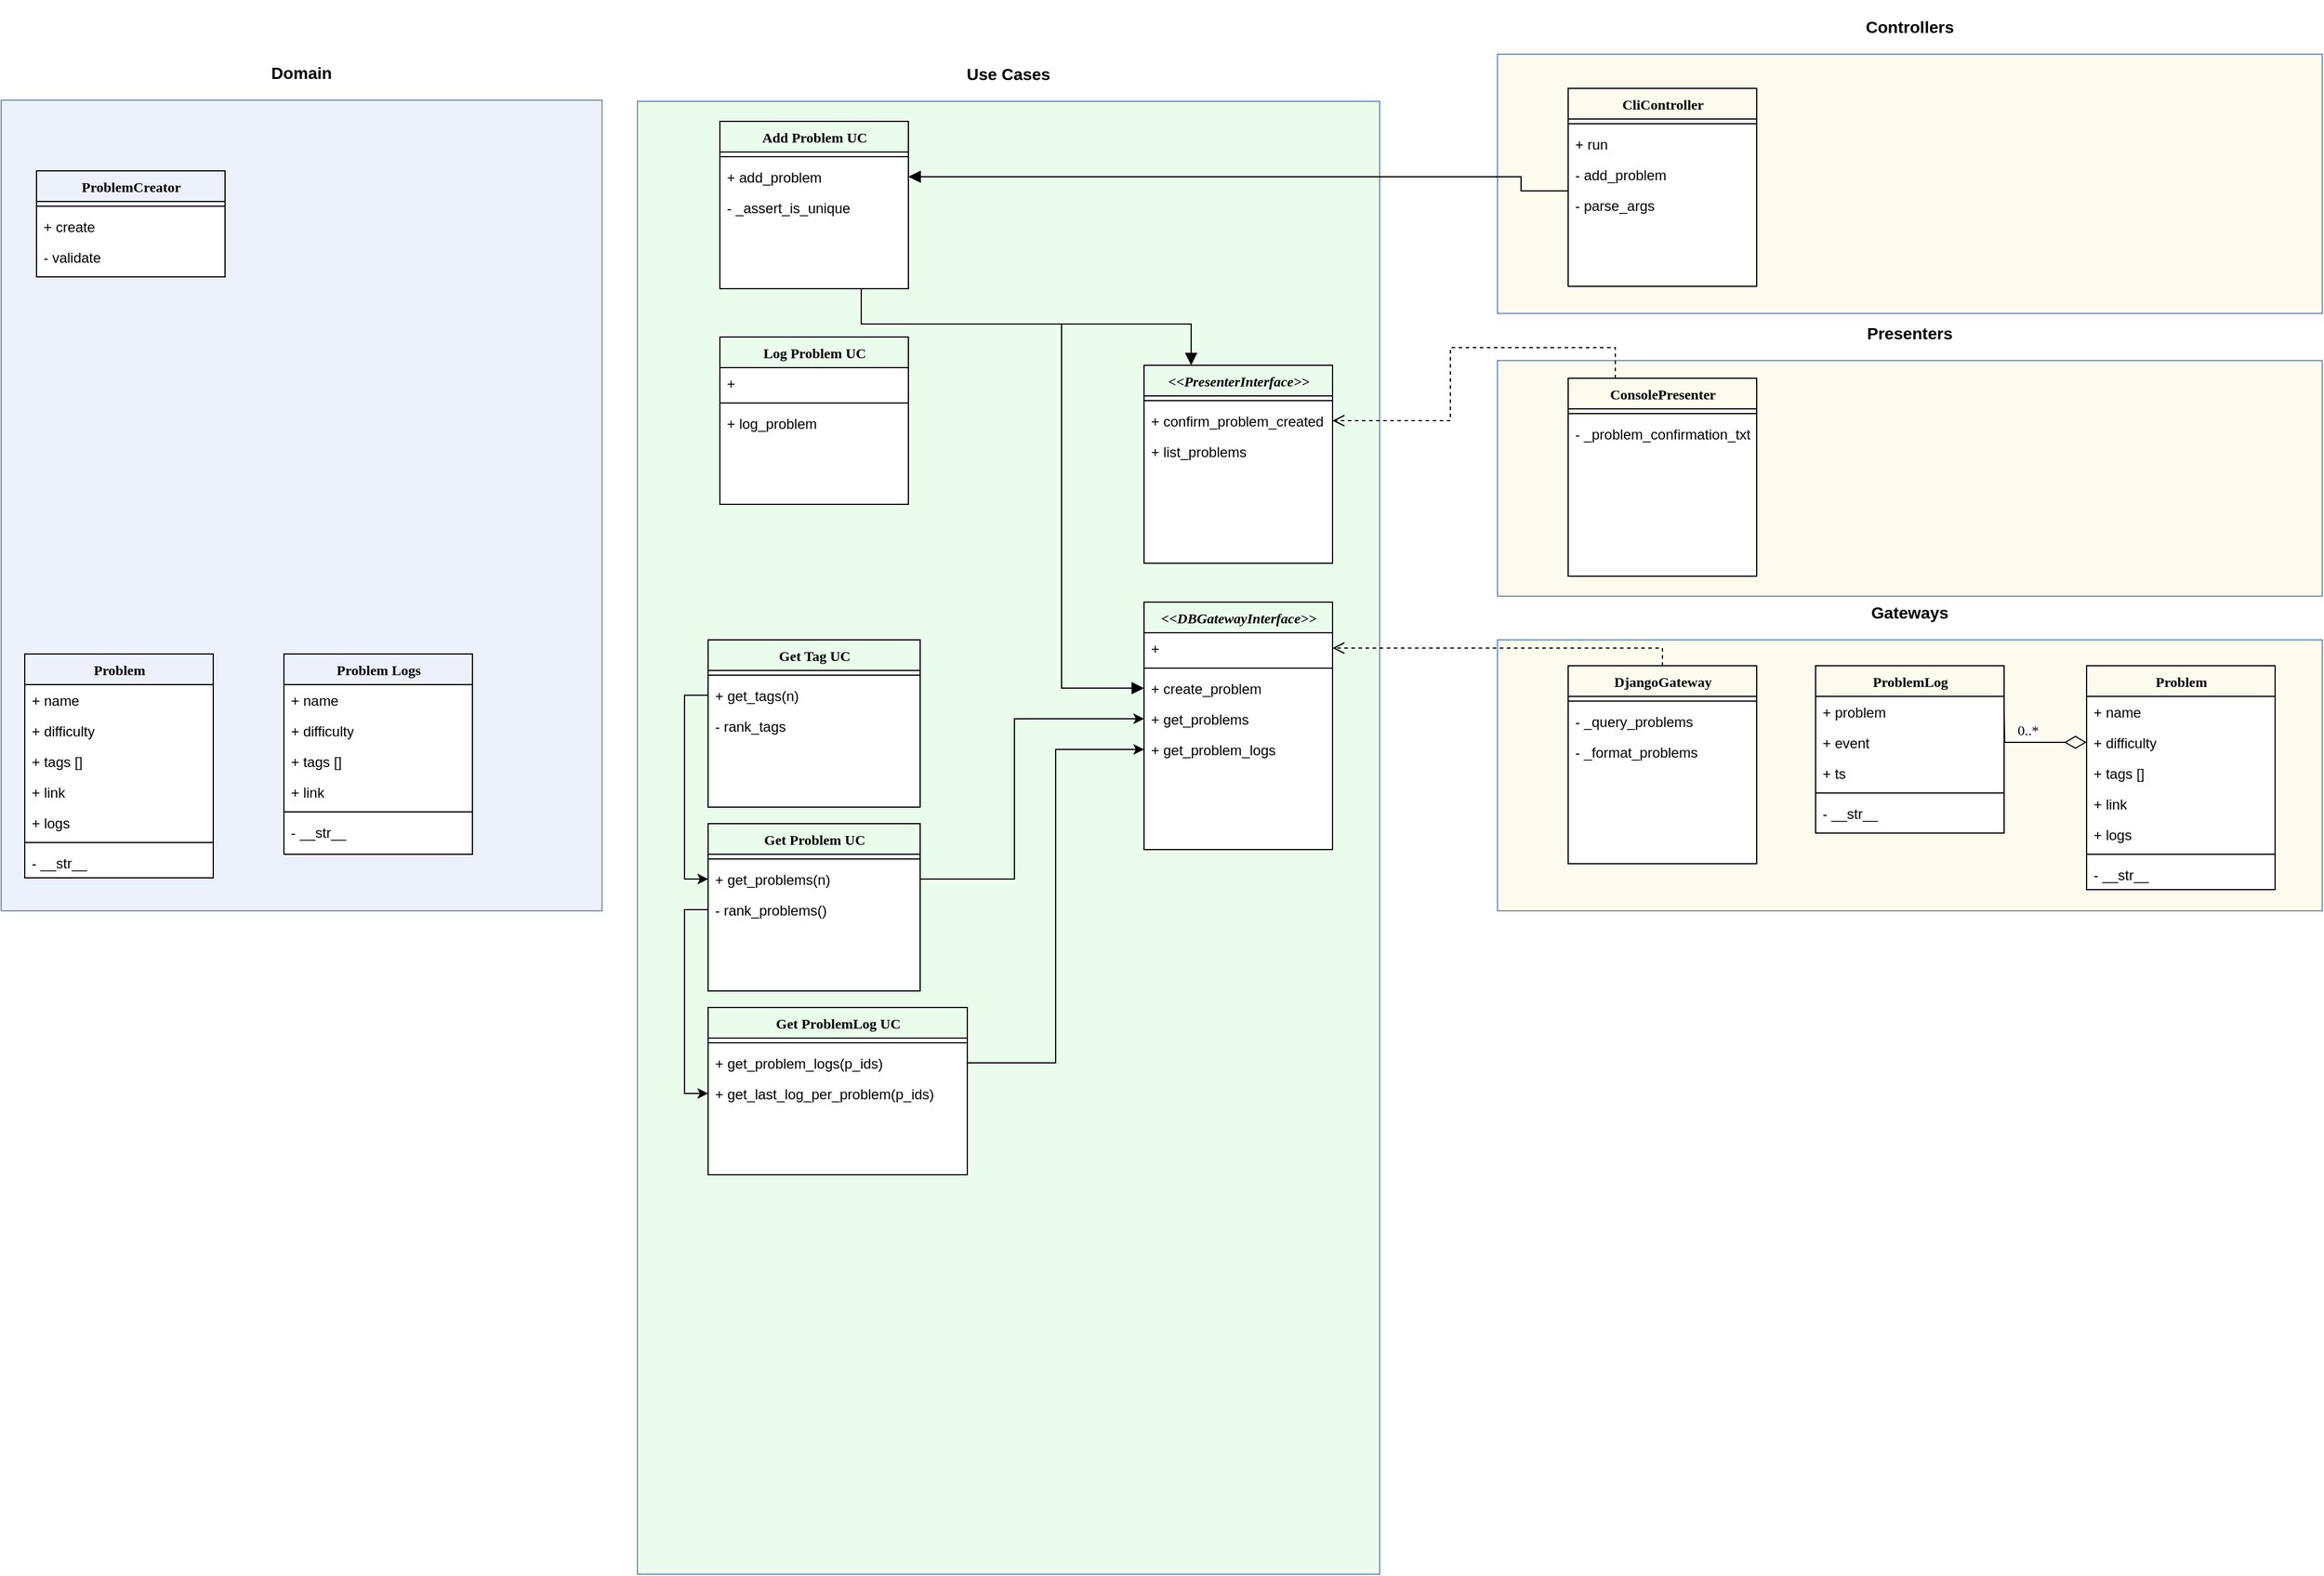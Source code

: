 <mxfile version="14.4.3" type="device"><diagram name="Page-1" id="6133507b-19e7-1e82-6fc7-422aa6c4b21f"><mxGraphModel dx="3162" dy="1192" grid="1" gridSize="10" guides="1" tooltips="1" connect="1" arrows="1" fold="1" page="1" pageScale="1" pageWidth="1100" pageHeight="850" background="#ffffff" math="0" shadow="0"><root><mxCell id="0"/><mxCell id="1" parent="0"/><mxCell id="NjIvBgsnwyfttSF9YfBr-10" value="&lt;h3&gt;Presenters&lt;/h3&gt;" style="rounded=0;whiteSpace=wrap;html=1;strokeColor=#6c8ebf;align=center;labelPosition=center;verticalLabelPosition=top;verticalAlign=bottom;spacing=0;fillColor=#FCFBED;" parent="1" vertex="1"><mxGeometry x="1060" y="340" width="700" height="200" as="geometry"/></mxCell><mxCell id="NjIvBgsnwyfttSF9YfBr-9" value="&lt;h3&gt;Gateways&lt;/h3&gt;" style="rounded=0;whiteSpace=wrap;html=1;strokeColor=#6c8ebf;align=center;labelPosition=center;verticalLabelPosition=top;verticalAlign=bottom;spacing=0;fillColor=#FCFBED;" parent="1" vertex="1"><mxGeometry x="1060" y="577" width="700" height="230" as="geometry"/></mxCell><mxCell id="aO1fJC1LXlytpb3senn0-112" value="&lt;h3&gt;Use Cases&lt;/h3&gt;" style="rounded=0;whiteSpace=wrap;html=1;strokeColor=#6c8ebf;align=center;labelPosition=center;verticalLabelPosition=top;verticalAlign=bottom;spacing=0;fillColor=#EAFCEC;" parent="1" vertex="1"><mxGeometry x="330" y="120" width="630" height="1250" as="geometry"/></mxCell><mxCell id="aO1fJC1LXlytpb3senn0-108" value="&lt;h3&gt;Domain&lt;/h3&gt;" style="rounded=0;whiteSpace=wrap;html=1;strokeColor=#6c8ebf;fillColor=#EDF1FC;align=center;labelPosition=center;verticalLabelPosition=top;verticalAlign=bottom;spacing=0;" parent="1" vertex="1"><mxGeometry x="-210" y="119" width="510" height="688" as="geometry"/></mxCell><mxCell id="aO1fJC1LXlytpb3senn0-107" value="&lt;h3&gt;Controllers&lt;/h3&gt;" style="rounded=0;whiteSpace=wrap;html=1;strokeColor=#6c8ebf;align=center;labelPosition=center;verticalLabelPosition=top;verticalAlign=bottom;spacing=0;fillColor=#FCFBED;" parent="1" vertex="1"><mxGeometry x="1060" y="80" width="700" height="220" as="geometry"/></mxCell><mxCell id="aO1fJC1LXlytpb3senn0-5" value="Add Problem UC" style="swimlane;html=1;fontStyle=1;align=center;verticalAlign=top;childLayout=stackLayout;horizontal=1;startSize=26;horizontalStack=0;resizeParent=1;resizeLast=0;collapsible=1;marginBottom=0;swimlaneFillColor=#ffffff;rounded=0;shadow=0;comic=0;labelBackgroundColor=none;strokeWidth=1;fillColor=none;fontFamily=Verdana;fontSize=12" parent="1" vertex="1"><mxGeometry x="400" y="137" width="160" height="142" as="geometry"/></mxCell><mxCell id="aO1fJC1LXlytpb3senn0-8" value="" style="line;html=1;strokeWidth=1;fillColor=none;align=left;verticalAlign=middle;spacingTop=-1;spacingLeft=3;spacingRight=3;rotatable=0;labelPosition=right;points=[];portConstraint=eastwest;" parent="aO1fJC1LXlytpb3senn0-5" vertex="1"><mxGeometry y="26" width="160" height="8" as="geometry"/></mxCell><mxCell id="aO1fJC1LXlytpb3senn0-9" value="+ add_problem" style="text;html=1;strokeColor=none;fillColor=none;align=left;verticalAlign=top;spacingLeft=4;spacingRight=4;whiteSpace=wrap;overflow=hidden;rotatable=0;points=[[0,0.5],[1,0.5]];portConstraint=eastwest;" parent="aO1fJC1LXlytpb3senn0-5" vertex="1"><mxGeometry y="34" width="160" height="26" as="geometry"/></mxCell><mxCell id="NjIvBgsnwyfttSF9YfBr-12" value="- _assert_is_unique" style="text;html=1;strokeColor=none;fillColor=none;align=left;verticalAlign=top;spacingLeft=4;spacingRight=4;whiteSpace=wrap;overflow=hidden;rotatable=0;points=[[0,0.5],[1,0.5]];portConstraint=eastwest;" parent="aO1fJC1LXlytpb3senn0-5" vertex="1"><mxGeometry y="60" width="160" height="26" as="geometry"/></mxCell><mxCell id="aO1fJC1LXlytpb3senn0-11" value="Problem" style="swimlane;html=1;fontStyle=1;align=center;verticalAlign=top;childLayout=stackLayout;horizontal=1;startSize=26;horizontalStack=0;resizeParent=1;resizeLast=0;collapsible=1;marginBottom=0;swimlaneFillColor=#ffffff;rounded=0;shadow=0;comic=0;labelBackgroundColor=none;strokeWidth=1;fillColor=none;fontFamily=Verdana;fontSize=12" parent="1" vertex="1"><mxGeometry x="-190" y="589" width="160" height="190" as="geometry"/></mxCell><mxCell id="aO1fJC1LXlytpb3senn0-12" value="+ name" style="text;html=1;strokeColor=none;fillColor=none;align=left;verticalAlign=top;spacingLeft=4;spacingRight=4;whiteSpace=wrap;overflow=hidden;rotatable=0;points=[[0,0.5],[1,0.5]];portConstraint=eastwest;" parent="aO1fJC1LXlytpb3senn0-11" vertex="1"><mxGeometry y="26" width="160" height="26" as="geometry"/></mxCell><mxCell id="aO1fJC1LXlytpb3senn0-18" value="+ difficulty" style="text;html=1;strokeColor=none;fillColor=none;align=left;verticalAlign=top;spacingLeft=4;spacingRight=4;whiteSpace=wrap;overflow=hidden;rotatable=0;points=[[0,0.5],[1,0.5]];portConstraint=eastwest;" parent="aO1fJC1LXlytpb3senn0-11" vertex="1"><mxGeometry y="52" width="160" height="26" as="geometry"/></mxCell><mxCell id="aO1fJC1LXlytpb3senn0-17" value="+ tags []" style="text;html=1;strokeColor=none;fillColor=none;align=left;verticalAlign=top;spacingLeft=4;spacingRight=4;whiteSpace=wrap;overflow=hidden;rotatable=0;points=[[0,0.5],[1,0.5]];portConstraint=eastwest;" parent="aO1fJC1LXlytpb3senn0-11" vertex="1"><mxGeometry y="78" width="160" height="26" as="geometry"/></mxCell><mxCell id="aO1fJC1LXlytpb3senn0-13" value="+ link" style="text;html=1;strokeColor=none;fillColor=none;align=left;verticalAlign=top;spacingLeft=4;spacingRight=4;whiteSpace=wrap;overflow=hidden;rotatable=0;points=[[0,0.5],[1,0.5]];portConstraint=eastwest;" parent="aO1fJC1LXlytpb3senn0-11" vertex="1"><mxGeometry y="104" width="160" height="26" as="geometry"/></mxCell><mxCell id="aO1fJC1LXlytpb3senn0-26" value="+ logs" style="text;html=1;strokeColor=none;fillColor=none;align=left;verticalAlign=top;spacingLeft=4;spacingRight=4;whiteSpace=wrap;overflow=hidden;rotatable=0;points=[[0,0.5],[1,0.5]];portConstraint=eastwest;" parent="aO1fJC1LXlytpb3senn0-11" vertex="1"><mxGeometry y="130" width="160" height="26" as="geometry"/></mxCell><mxCell id="aO1fJC1LXlytpb3senn0-14" value="" style="line;html=1;strokeWidth=1;fillColor=none;align=left;verticalAlign=middle;spacingTop=-1;spacingLeft=3;spacingRight=3;rotatable=0;labelPosition=right;points=[];portConstraint=eastwest;" parent="aO1fJC1LXlytpb3senn0-11" vertex="1"><mxGeometry y="156" width="160" height="8" as="geometry"/></mxCell><mxCell id="aO1fJC1LXlytpb3senn0-15" value="- __str__" style="text;html=1;strokeColor=none;fillColor=none;align=left;verticalAlign=top;spacingLeft=4;spacingRight=4;whiteSpace=wrap;overflow=hidden;rotatable=0;points=[[0,0.5],[1,0.5]];portConstraint=eastwest;" parent="aO1fJC1LXlytpb3senn0-11" vertex="1"><mxGeometry y="164" width="160" height="26" as="geometry"/></mxCell><mxCell id="aO1fJC1LXlytpb3senn0-19" value="Problem Logs" style="swimlane;html=1;fontStyle=1;align=center;verticalAlign=top;childLayout=stackLayout;horizontal=1;startSize=26;horizontalStack=0;resizeParent=1;resizeLast=0;collapsible=1;marginBottom=0;swimlaneFillColor=#ffffff;rounded=0;shadow=0;comic=0;labelBackgroundColor=none;strokeWidth=1;fillColor=none;fontFamily=Verdana;fontSize=12" parent="1" vertex="1"><mxGeometry x="30" y="589" width="160" height="170" as="geometry"/></mxCell><mxCell id="aO1fJC1LXlytpb3senn0-20" value="+ name" style="text;html=1;strokeColor=none;fillColor=none;align=left;verticalAlign=top;spacingLeft=4;spacingRight=4;whiteSpace=wrap;overflow=hidden;rotatable=0;points=[[0,0.5],[1,0.5]];portConstraint=eastwest;" parent="aO1fJC1LXlytpb3senn0-19" vertex="1"><mxGeometry y="26" width="160" height="26" as="geometry"/></mxCell><mxCell id="aO1fJC1LXlytpb3senn0-21" value="+ difficulty" style="text;html=1;strokeColor=none;fillColor=none;align=left;verticalAlign=top;spacingLeft=4;spacingRight=4;whiteSpace=wrap;overflow=hidden;rotatable=0;points=[[0,0.5],[1,0.5]];portConstraint=eastwest;" parent="aO1fJC1LXlytpb3senn0-19" vertex="1"><mxGeometry y="52" width="160" height="26" as="geometry"/></mxCell><mxCell id="aO1fJC1LXlytpb3senn0-22" value="+ tags []" style="text;html=1;strokeColor=none;fillColor=none;align=left;verticalAlign=top;spacingLeft=4;spacingRight=4;whiteSpace=wrap;overflow=hidden;rotatable=0;points=[[0,0.5],[1,0.5]];portConstraint=eastwest;" parent="aO1fJC1LXlytpb3senn0-19" vertex="1"><mxGeometry y="78" width="160" height="26" as="geometry"/></mxCell><mxCell id="aO1fJC1LXlytpb3senn0-23" value="+ link" style="text;html=1;strokeColor=none;fillColor=none;align=left;verticalAlign=top;spacingLeft=4;spacingRight=4;whiteSpace=wrap;overflow=hidden;rotatable=0;points=[[0,0.5],[1,0.5]];portConstraint=eastwest;" parent="aO1fJC1LXlytpb3senn0-19" vertex="1"><mxGeometry y="104" width="160" height="26" as="geometry"/></mxCell><mxCell id="aO1fJC1LXlytpb3senn0-24" value="" style="line;html=1;strokeWidth=1;fillColor=none;align=left;verticalAlign=middle;spacingTop=-1;spacingLeft=3;spacingRight=3;rotatable=0;labelPosition=right;points=[];portConstraint=eastwest;" parent="aO1fJC1LXlytpb3senn0-19" vertex="1"><mxGeometry y="130" width="160" height="8" as="geometry"/></mxCell><mxCell id="aO1fJC1LXlytpb3senn0-25" value="- __str__" style="text;html=1;strokeColor=none;fillColor=none;align=left;verticalAlign=top;spacingLeft=4;spacingRight=4;whiteSpace=wrap;overflow=hidden;rotatable=0;points=[[0,0.5],[1,0.5]];portConstraint=eastwest;" parent="aO1fJC1LXlytpb3senn0-19" vertex="1"><mxGeometry y="138" width="160" height="26" as="geometry"/></mxCell><mxCell id="aO1fJC1LXlytpb3senn0-29" value="Log Problem UC" style="swimlane;html=1;fontStyle=1;align=center;verticalAlign=top;childLayout=stackLayout;horizontal=1;startSize=26;horizontalStack=0;resizeParent=1;resizeLast=0;collapsible=1;marginBottom=0;swimlaneFillColor=#ffffff;rounded=0;shadow=0;comic=0;labelBackgroundColor=none;strokeWidth=1;fillColor=none;fontFamily=Verdana;fontSize=12" parent="1" vertex="1"><mxGeometry x="400" y="320" width="160" height="142" as="geometry"/></mxCell><mxCell id="aO1fJC1LXlytpb3senn0-30" value="+" style="text;html=1;strokeColor=none;fillColor=none;align=left;verticalAlign=top;spacingLeft=4;spacingRight=4;whiteSpace=wrap;overflow=hidden;rotatable=0;points=[[0,0.5],[1,0.5]];portConstraint=eastwest;" parent="aO1fJC1LXlytpb3senn0-29" vertex="1"><mxGeometry y="26" width="160" height="26" as="geometry"/></mxCell><mxCell id="aO1fJC1LXlytpb3senn0-32" value="" style="line;html=1;strokeWidth=1;fillColor=none;align=left;verticalAlign=middle;spacingTop=-1;spacingLeft=3;spacingRight=3;rotatable=0;labelPosition=right;points=[];portConstraint=eastwest;" parent="aO1fJC1LXlytpb3senn0-29" vertex="1"><mxGeometry y="52" width="160" height="8" as="geometry"/></mxCell><mxCell id="aO1fJC1LXlytpb3senn0-33" value="+ log_problem" style="text;html=1;strokeColor=none;fillColor=none;align=left;verticalAlign=top;spacingLeft=4;spacingRight=4;whiteSpace=wrap;overflow=hidden;rotatable=0;points=[[0,0.5],[1,0.5]];portConstraint=eastwest;" parent="aO1fJC1LXlytpb3senn0-29" vertex="1"><mxGeometry y="60" width="160" height="26" as="geometry"/></mxCell><mxCell id="aO1fJC1LXlytpb3senn0-35" style="edgeStyle=orthogonalEdgeStyle;rounded=0;html=1;dashed=1;labelBackgroundColor=none;startArrow=none;startFill=0;startSize=8;endArrow=open;endFill=0;endSize=8;fontFamily=Verdana;fontSize=12;entryX=1;entryY=0.5;entryDx=0;entryDy=0;exitX=0.25;exitY=0;exitDx=0;exitDy=0;" parent="1" source="aO1fJC1LXlytpb3senn0-36" target="aO1fJC1LXlytpb3senn0-64" edge="1"><mxGeometry relative="1" as="geometry"><Array as="points"><mxPoint x="1160" y="329"/><mxPoint x="1020" y="329"/><mxPoint x="1020" y="391"/></Array><mxPoint x="900" y="342" as="targetPoint"/></mxGeometry></mxCell><mxCell id="aO1fJC1LXlytpb3senn0-36" value="ConsolePresenter" style="swimlane;html=1;fontStyle=1;align=center;verticalAlign=top;childLayout=stackLayout;horizontal=1;startSize=26;horizontalStack=0;resizeParent=1;resizeLast=0;collapsible=1;marginBottom=0;swimlaneFillColor=#ffffff;rounded=0;shadow=0;comic=0;labelBackgroundColor=none;strokeWidth=1;fillColor=none;fontFamily=Verdana;fontSize=12" parent="1" vertex="1"><mxGeometry x="1120" y="355" width="160" height="168" as="geometry"/></mxCell><mxCell id="aO1fJC1LXlytpb3senn0-40" value="" style="line;html=1;strokeWidth=1;fillColor=none;align=left;verticalAlign=middle;spacingTop=-1;spacingLeft=3;spacingRight=3;rotatable=0;labelPosition=right;points=[];portConstraint=eastwest;" parent="aO1fJC1LXlytpb3senn0-36" vertex="1"><mxGeometry y="26" width="160" height="8" as="geometry"/></mxCell><mxCell id="NjIvBgsnwyfttSF9YfBr-11" value="- _problem_confirmation_txt" style="text;html=1;strokeColor=none;fillColor=none;align=left;verticalAlign=top;spacingLeft=4;spacingRight=4;whiteSpace=wrap;overflow=hidden;rotatable=0;points=[[0,0.5],[1,0.5]];portConstraint=eastwest;" parent="aO1fJC1LXlytpb3senn0-36" vertex="1"><mxGeometry y="34" width="160" height="26" as="geometry"/></mxCell><mxCell id="aO1fJC1LXlytpb3senn0-52" value="DjangoGateway" style="swimlane;html=1;fontStyle=1;align=center;verticalAlign=top;childLayout=stackLayout;horizontal=1;startSize=26;horizontalStack=0;resizeParent=1;resizeLast=0;collapsible=1;marginBottom=0;swimlaneFillColor=#ffffff;rounded=0;shadow=0;comic=0;labelBackgroundColor=none;strokeWidth=1;fillColor=none;fontFamily=Verdana;fontSize=12" parent="1" vertex="1"><mxGeometry x="1120" y="599" width="160" height="168" as="geometry"/></mxCell><mxCell id="aO1fJC1LXlytpb3senn0-56" value="" style="line;html=1;strokeWidth=1;fillColor=none;align=left;verticalAlign=middle;spacingTop=-1;spacingLeft=3;spacingRight=3;rotatable=0;labelPosition=right;points=[];portConstraint=eastwest;" parent="aO1fJC1LXlytpb3senn0-52" vertex="1"><mxGeometry y="26" width="160" height="8" as="geometry"/></mxCell><mxCell id="NjIvBgsnwyfttSF9YfBr-14" value="- _query_problems" style="text;html=1;strokeColor=none;fillColor=none;align=left;verticalAlign=top;spacingLeft=4;spacingRight=4;whiteSpace=wrap;overflow=hidden;rotatable=0;points=[[0,0.5],[1,0.5]];portConstraint=eastwest;" parent="aO1fJC1LXlytpb3senn0-52" vertex="1"><mxGeometry y="34" width="160" height="26" as="geometry"/></mxCell><mxCell id="NjIvBgsnwyfttSF9YfBr-15" value="- _format_problems" style="text;html=1;strokeColor=none;fillColor=none;align=left;verticalAlign=top;spacingLeft=4;spacingRight=4;whiteSpace=wrap;overflow=hidden;rotatable=0;points=[[0,0.5],[1,0.5]];portConstraint=eastwest;" parent="aO1fJC1LXlytpb3senn0-52" vertex="1"><mxGeometry y="60" width="160" height="26" as="geometry"/></mxCell><mxCell id="aO1fJC1LXlytpb3senn0-58" style="edgeStyle=orthogonalEdgeStyle;rounded=0;html=1;dashed=1;labelBackgroundColor=none;startArrow=none;startFill=0;startSize=8;endArrow=open;endFill=0;endSize=8;fontFamily=Verdana;fontSize=12;entryX=1;entryY=0.5;entryDx=0;entryDy=0;exitX=0.5;exitY=0;exitDx=0;exitDy=0;" parent="1" source="aO1fJC1LXlytpb3senn0-52" target="aO1fJC1LXlytpb3senn0-66" edge="1"><mxGeometry relative="1" as="geometry"><Array as="points"><mxPoint x="1200" y="584"/></Array><mxPoint x="1120" y="606" as="sourcePoint"/><mxPoint x="910" y="669" as="targetPoint"/></mxGeometry></mxCell><mxCell id="aO1fJC1LXlytpb3senn0-59" value="&lt;i&gt;&amp;lt;&amp;lt;PresenterInterface&amp;gt;&amp;gt;&lt;/i&gt;" style="swimlane;html=1;fontStyle=1;align=center;verticalAlign=top;childLayout=stackLayout;horizontal=1;startSize=26;horizontalStack=0;resizeParent=1;resizeLast=0;collapsible=1;marginBottom=0;swimlaneFillColor=#ffffff;rounded=0;shadow=0;comic=0;labelBackgroundColor=none;strokeWidth=1;fillColor=none;fontFamily=Verdana;fontSize=12" parent="1" vertex="1"><mxGeometry x="760" y="344" width="160" height="168" as="geometry"/></mxCell><mxCell id="aO1fJC1LXlytpb3senn0-63" value="" style="line;html=1;strokeWidth=1;fillColor=none;align=left;verticalAlign=middle;spacingTop=-1;spacingLeft=3;spacingRight=3;rotatable=0;labelPosition=right;points=[];portConstraint=eastwest;" parent="aO1fJC1LXlytpb3senn0-59" vertex="1"><mxGeometry y="26" width="160" height="8" as="geometry"/></mxCell><mxCell id="aO1fJC1LXlytpb3senn0-64" value="+ confirm_problem_created" style="text;html=1;strokeColor=none;fillColor=none;align=left;verticalAlign=top;spacingLeft=4;spacingRight=4;whiteSpace=wrap;overflow=hidden;rotatable=0;points=[[0,0.5],[1,0.5]];portConstraint=eastwest;" parent="aO1fJC1LXlytpb3senn0-59" vertex="1"><mxGeometry y="34" width="160" height="26" as="geometry"/></mxCell><mxCell id="NjIvBgsnwyfttSF9YfBr-18" value="+ list_problems" style="text;html=1;strokeColor=none;fillColor=none;align=left;verticalAlign=top;spacingLeft=4;spacingRight=4;whiteSpace=wrap;overflow=hidden;rotatable=0;points=[[0,0.5],[1,0.5]];portConstraint=eastwest;" parent="aO1fJC1LXlytpb3senn0-59" vertex="1"><mxGeometry y="60" width="160" height="26" as="geometry"/></mxCell><mxCell id="aO1fJC1LXlytpb3senn0-65" value="&lt;i&gt;&amp;lt;&amp;lt;DBGatewayInterface&amp;gt;&amp;gt;&lt;/i&gt;" style="swimlane;html=1;fontStyle=1;align=center;verticalAlign=top;childLayout=stackLayout;horizontal=1;startSize=26;horizontalStack=0;resizeParent=1;resizeLast=0;collapsible=1;marginBottom=0;swimlaneFillColor=#ffffff;rounded=0;shadow=0;comic=0;labelBackgroundColor=none;strokeWidth=1;fillColor=none;fontFamily=Verdana;fontSize=12" parent="1" vertex="1"><mxGeometry x="760" y="545" width="160" height="210" as="geometry"/></mxCell><mxCell id="aO1fJC1LXlytpb3senn0-66" value="+" style="text;html=1;strokeColor=none;fillColor=none;align=left;verticalAlign=top;spacingLeft=4;spacingRight=4;whiteSpace=wrap;overflow=hidden;rotatable=0;points=[[0,0.5],[1,0.5]];portConstraint=eastwest;" parent="aO1fJC1LXlytpb3senn0-65" vertex="1"><mxGeometry y="26" width="160" height="26" as="geometry"/></mxCell><mxCell id="aO1fJC1LXlytpb3senn0-67" value="" style="line;html=1;strokeWidth=1;fillColor=none;align=left;verticalAlign=middle;spacingTop=-1;spacingLeft=3;spacingRight=3;rotatable=0;labelPosition=right;points=[];portConstraint=eastwest;" parent="aO1fJC1LXlytpb3senn0-65" vertex="1"><mxGeometry y="52" width="160" height="8" as="geometry"/></mxCell><mxCell id="aO1fJC1LXlytpb3senn0-70" value="+ create_problem" style="text;html=1;strokeColor=none;fillColor=none;align=left;verticalAlign=top;spacingLeft=4;spacingRight=4;whiteSpace=wrap;overflow=hidden;rotatable=0;points=[[0,0.5],[1,0.5]];portConstraint=eastwest;" parent="aO1fJC1LXlytpb3senn0-65" vertex="1"><mxGeometry y="60" width="160" height="26" as="geometry"/></mxCell><mxCell id="NjIvBgsnwyfttSF9YfBr-13" value="+ get_problems" style="text;html=1;strokeColor=none;fillColor=none;align=left;verticalAlign=top;spacingLeft=4;spacingRight=4;whiteSpace=wrap;overflow=hidden;rotatable=0;points=[[0,0.5],[1,0.5]];portConstraint=eastwest;" parent="aO1fJC1LXlytpb3senn0-65" vertex="1"><mxGeometry y="86" width="160" height="26" as="geometry"/></mxCell><mxCell id="3YgbarGYytcnoRjXV9sS-13" value="+ get_problem_logs" style="text;html=1;strokeColor=none;fillColor=none;align=left;verticalAlign=top;spacingLeft=4;spacingRight=4;whiteSpace=wrap;overflow=hidden;rotatable=0;points=[[0,0.5],[1,0.5]];portConstraint=eastwest;" vertex="1" parent="aO1fJC1LXlytpb3senn0-65"><mxGeometry y="112" width="160" height="26" as="geometry"/></mxCell><mxCell id="aO1fJC1LXlytpb3senn0-72" value="Get Problem UC" style="swimlane;html=1;fontStyle=1;align=center;verticalAlign=top;childLayout=stackLayout;horizontal=1;startSize=26;horizontalStack=0;resizeParent=1;resizeLast=0;collapsible=1;marginBottom=0;swimlaneFillColor=#ffffff;rounded=0;shadow=0;comic=0;labelBackgroundColor=none;strokeWidth=1;fillColor=none;fontFamily=Verdana;fontSize=12" parent="1" vertex="1"><mxGeometry x="390" y="733" width="180" height="142" as="geometry"/></mxCell><mxCell id="aO1fJC1LXlytpb3senn0-74" value="" style="line;html=1;strokeWidth=1;fillColor=none;align=left;verticalAlign=middle;spacingTop=-1;spacingLeft=3;spacingRight=3;rotatable=0;labelPosition=right;points=[];portConstraint=eastwest;" parent="aO1fJC1LXlytpb3senn0-72" vertex="1"><mxGeometry y="26" width="180" height="8" as="geometry"/></mxCell><mxCell id="aO1fJC1LXlytpb3senn0-75" value="+ get_problems(n)" style="text;html=1;strokeColor=none;fillColor=none;align=left;verticalAlign=top;spacingLeft=4;spacingRight=4;whiteSpace=wrap;overflow=hidden;rotatable=0;points=[[0,0.5],[1,0.5]];portConstraint=eastwest;" parent="aO1fJC1LXlytpb3senn0-72" vertex="1"><mxGeometry y="34" width="180" height="26" as="geometry"/></mxCell><mxCell id="aO1fJC1LXlytpb3senn0-94" value="- rank_problems()" style="text;html=1;strokeColor=none;fillColor=none;align=left;verticalAlign=top;spacingLeft=4;spacingRight=4;whiteSpace=wrap;overflow=hidden;rotatable=0;points=[[0,0.5],[1,0.5]];portConstraint=eastwest;" parent="aO1fJC1LXlytpb3senn0-72" vertex="1"><mxGeometry y="60" width="180" height="26" as="geometry"/></mxCell><mxCell id="aO1fJC1LXlytpb3senn0-77" value="Problem" style="swimlane;html=1;fontStyle=1;align=center;verticalAlign=top;childLayout=stackLayout;horizontal=1;startSize=26;horizontalStack=0;resizeParent=1;resizeLast=0;collapsible=1;marginBottom=0;swimlaneFillColor=#ffffff;rounded=0;shadow=0;comic=0;labelBackgroundColor=none;strokeWidth=1;fillColor=none;fontFamily=Verdana;fontSize=12" parent="1" vertex="1"><mxGeometry x="1560" y="599" width="160" height="190" as="geometry"/></mxCell><mxCell id="aO1fJC1LXlytpb3senn0-78" value="+ name" style="text;html=1;strokeColor=none;fillColor=none;align=left;verticalAlign=top;spacingLeft=4;spacingRight=4;whiteSpace=wrap;overflow=hidden;rotatable=0;points=[[0,0.5],[1,0.5]];portConstraint=eastwest;" parent="aO1fJC1LXlytpb3senn0-77" vertex="1"><mxGeometry y="26" width="160" height="26" as="geometry"/></mxCell><mxCell id="aO1fJC1LXlytpb3senn0-79" value="+ difficulty" style="text;html=1;strokeColor=none;fillColor=none;align=left;verticalAlign=top;spacingLeft=4;spacingRight=4;whiteSpace=wrap;overflow=hidden;rotatable=0;points=[[0,0.5],[1,0.5]];portConstraint=eastwest;" parent="aO1fJC1LXlytpb3senn0-77" vertex="1"><mxGeometry y="52" width="160" height="26" as="geometry"/></mxCell><mxCell id="aO1fJC1LXlytpb3senn0-80" value="+ tags []" style="text;html=1;strokeColor=none;fillColor=none;align=left;verticalAlign=top;spacingLeft=4;spacingRight=4;whiteSpace=wrap;overflow=hidden;rotatable=0;points=[[0,0.5],[1,0.5]];portConstraint=eastwest;" parent="aO1fJC1LXlytpb3senn0-77" vertex="1"><mxGeometry y="78" width="160" height="26" as="geometry"/></mxCell><mxCell id="aO1fJC1LXlytpb3senn0-81" value="+ link" style="text;html=1;strokeColor=none;fillColor=none;align=left;verticalAlign=top;spacingLeft=4;spacingRight=4;whiteSpace=wrap;overflow=hidden;rotatable=0;points=[[0,0.5],[1,0.5]];portConstraint=eastwest;" parent="aO1fJC1LXlytpb3senn0-77" vertex="1"><mxGeometry y="104" width="160" height="26" as="geometry"/></mxCell><mxCell id="aO1fJC1LXlytpb3senn0-82" value="+ logs" style="text;html=1;strokeColor=none;fillColor=none;align=left;verticalAlign=top;spacingLeft=4;spacingRight=4;whiteSpace=wrap;overflow=hidden;rotatable=0;points=[[0,0.5],[1,0.5]];portConstraint=eastwest;" parent="aO1fJC1LXlytpb3senn0-77" vertex="1"><mxGeometry y="130" width="160" height="26" as="geometry"/></mxCell><mxCell id="aO1fJC1LXlytpb3senn0-83" value="" style="line;html=1;strokeWidth=1;fillColor=none;align=left;verticalAlign=middle;spacingTop=-1;spacingLeft=3;spacingRight=3;rotatable=0;labelPosition=right;points=[];portConstraint=eastwest;" parent="aO1fJC1LXlytpb3senn0-77" vertex="1"><mxGeometry y="156" width="160" height="8" as="geometry"/></mxCell><mxCell id="aO1fJC1LXlytpb3senn0-84" value="- __str__" style="text;html=1;strokeColor=none;fillColor=none;align=left;verticalAlign=top;spacingLeft=4;spacingRight=4;whiteSpace=wrap;overflow=hidden;rotatable=0;points=[[0,0.5],[1,0.5]];portConstraint=eastwest;" parent="aO1fJC1LXlytpb3senn0-77" vertex="1"><mxGeometry y="164" width="160" height="26" as="geometry"/></mxCell><mxCell id="aO1fJC1LXlytpb3senn0-85" value="ProblemLog" style="swimlane;html=1;fontStyle=1;align=center;verticalAlign=top;childLayout=stackLayout;horizontal=1;startSize=26;horizontalStack=0;resizeParent=1;resizeLast=0;collapsible=1;marginBottom=0;swimlaneFillColor=#ffffff;rounded=0;shadow=0;comic=0;labelBackgroundColor=none;strokeWidth=1;fillColor=none;fontFamily=Verdana;fontSize=12" parent="1" vertex="1"><mxGeometry x="1330" y="599" width="160" height="142" as="geometry"/></mxCell><mxCell id="aO1fJC1LXlytpb3senn0-88" value="+ problem" style="text;html=1;strokeColor=none;fillColor=none;align=left;verticalAlign=top;spacingLeft=4;spacingRight=4;whiteSpace=wrap;overflow=hidden;rotatable=0;points=[[0,0.5],[1,0.5]];portConstraint=eastwest;" parent="aO1fJC1LXlytpb3senn0-85" vertex="1"><mxGeometry y="26" width="160" height="26" as="geometry"/></mxCell><mxCell id="aO1fJC1LXlytpb3senn0-89" value="+ event" style="text;html=1;strokeColor=none;fillColor=none;align=left;verticalAlign=top;spacingLeft=4;spacingRight=4;whiteSpace=wrap;overflow=hidden;rotatable=0;points=[[0,0.5],[1,0.5]];portConstraint=eastwest;" parent="aO1fJC1LXlytpb3senn0-85" vertex="1"><mxGeometry y="52" width="160" height="26" as="geometry"/></mxCell><mxCell id="NjIvBgsnwyfttSF9YfBr-8" value="+ ts" style="text;html=1;strokeColor=none;fillColor=none;align=left;verticalAlign=top;spacingLeft=4;spacingRight=4;whiteSpace=wrap;overflow=hidden;rotatable=0;points=[[0,0.5],[1,0.5]];portConstraint=eastwest;" parent="aO1fJC1LXlytpb3senn0-85" vertex="1"><mxGeometry y="78" width="160" height="26" as="geometry"/></mxCell><mxCell id="aO1fJC1LXlytpb3senn0-90" value="" style="line;html=1;strokeWidth=1;fillColor=none;align=left;verticalAlign=middle;spacingTop=-1;spacingLeft=3;spacingRight=3;rotatable=0;labelPosition=right;points=[];portConstraint=eastwest;" parent="aO1fJC1LXlytpb3senn0-85" vertex="1"><mxGeometry y="104" width="160" height="8" as="geometry"/></mxCell><mxCell id="aO1fJC1LXlytpb3senn0-91" value="- __str__" style="text;html=1;strokeColor=none;fillColor=none;align=left;verticalAlign=top;spacingLeft=4;spacingRight=4;whiteSpace=wrap;overflow=hidden;rotatable=0;points=[[0,0.5],[1,0.5]];portConstraint=eastwest;" parent="aO1fJC1LXlytpb3senn0-85" vertex="1"><mxGeometry y="112" width="160" height="26" as="geometry"/></mxCell><mxCell id="aO1fJC1LXlytpb3senn0-92" style="edgeStyle=orthogonalEdgeStyle;rounded=0;html=1;labelBackgroundColor=none;startArrow=none;startFill=0;startSize=8;endArrow=diamondThin;endFill=0;endSize=16;fontFamily=Verdana;fontSize=12;exitX=1;exitY=0.5;exitDx=0;exitDy=0;" parent="1" target="aO1fJC1LXlytpb3senn0-79" edge="1"><mxGeometry relative="1" as="geometry"><mxPoint x="1490" y="638" as="sourcePoint"/><mxPoint x="1515" y="523" as="targetPoint"/><Array as="points"/></mxGeometry></mxCell><mxCell id="aO1fJC1LXlytpb3senn0-93" value="0..*" style="text;html=1;resizable=0;points=[];align=center;verticalAlign=middle;labelBackgroundColor=#ffffff;fontSize=12;fontFamily=Verdana" parent="aO1fJC1LXlytpb3senn0-92" vertex="1" connectable="0"><mxGeometry x="-0.847" y="-1" relative="1" as="geometry"><mxPoint x="21" y="8.67" as="offset"/></mxGeometry></mxCell><mxCell id="aO1fJC1LXlytpb3senn0-102" style="edgeStyle=orthogonalEdgeStyle;rounded=0;html=1;labelBackgroundColor=none;startArrow=none;startFill=0;startSize=8;endArrow=block;endFill=1;endSize=8;fontFamily=Verdana;fontSize=12;exitX=0.75;exitY=1;exitDx=0;exitDy=0;entryX=0.25;entryY=0;entryDx=0;entryDy=0;" parent="1" source="aO1fJC1LXlytpb3senn0-5" target="aO1fJC1LXlytpb3senn0-59" edge="1"><mxGeometry relative="1" as="geometry"><mxPoint x="540" y="326.97" as="sourcePoint"/><mxPoint x="700" y="302.97" as="targetPoint"/><Array as="points"><mxPoint x="520" y="309"/><mxPoint x="800" y="309"/></Array></mxGeometry></mxCell><mxCell id="aO1fJC1LXlytpb3senn0-103" style="edgeStyle=orthogonalEdgeStyle;rounded=0;html=1;labelBackgroundColor=none;startArrow=none;startFill=0;startSize=8;endArrow=block;endFill=1;endSize=8;fontFamily=Verdana;fontSize=12;exitX=0.75;exitY=1;exitDx=0;exitDy=0;entryX=0;entryY=0.5;entryDx=0;entryDy=0;" parent="1" source="aO1fJC1LXlytpb3senn0-5" target="aO1fJC1LXlytpb3senn0-70" edge="1"><mxGeometry relative="1" as="geometry"><mxPoint x="560" y="245" as="sourcePoint"/><mxPoint x="740" y="445" as="targetPoint"/><Array as="points"><mxPoint x="520" y="309"/><mxPoint x="690" y="309"/><mxPoint x="690" y="618"/></Array></mxGeometry></mxCell><mxCell id="4AXrcuLz6tMjSJDSo2XY-1" value="ProblemCreator" style="swimlane;html=1;fontStyle=1;align=center;verticalAlign=top;childLayout=stackLayout;horizontal=1;startSize=26;horizontalStack=0;resizeParent=1;resizeLast=0;collapsible=1;marginBottom=0;swimlaneFillColor=#ffffff;rounded=0;shadow=0;comic=0;labelBackgroundColor=none;strokeWidth=1;fillColor=none;fontFamily=Verdana;fontSize=12" parent="1" vertex="1"><mxGeometry x="-180" y="179" width="160" height="90" as="geometry"/></mxCell><mxCell id="4AXrcuLz6tMjSJDSo2XY-7" value="" style="line;html=1;strokeWidth=1;fillColor=none;align=left;verticalAlign=middle;spacingTop=-1;spacingLeft=3;spacingRight=3;rotatable=0;labelPosition=right;points=[];portConstraint=eastwest;" parent="4AXrcuLz6tMjSJDSo2XY-1" vertex="1"><mxGeometry y="26" width="160" height="8" as="geometry"/></mxCell><mxCell id="4AXrcuLz6tMjSJDSo2XY-8" value="+ create" style="text;html=1;strokeColor=none;fillColor=none;align=left;verticalAlign=top;spacingLeft=4;spacingRight=4;whiteSpace=wrap;overflow=hidden;rotatable=0;points=[[0,0.5],[1,0.5]];portConstraint=eastwest;" parent="4AXrcuLz6tMjSJDSo2XY-1" vertex="1"><mxGeometry y="34" width="160" height="26" as="geometry"/></mxCell><mxCell id="4AXrcuLz6tMjSJDSo2XY-9" value="- validate" style="text;html=1;strokeColor=none;fillColor=none;align=left;verticalAlign=top;spacingLeft=4;spacingRight=4;whiteSpace=wrap;overflow=hidden;rotatable=0;points=[[0,0.5],[1,0.5]];portConstraint=eastwest;" parent="4AXrcuLz6tMjSJDSo2XY-1" vertex="1"><mxGeometry y="60" width="160" height="26" as="geometry"/></mxCell><mxCell id="NjIvBgsnwyfttSF9YfBr-1" value="CliController" style="swimlane;html=1;fontStyle=1;align=center;verticalAlign=top;childLayout=stackLayout;horizontal=1;startSize=26;horizontalStack=0;resizeParent=1;resizeLast=0;collapsible=1;marginBottom=0;swimlaneFillColor=#ffffff;rounded=0;shadow=0;comic=0;labelBackgroundColor=none;strokeWidth=1;fillColor=none;fontFamily=Verdana;fontSize=12" parent="1" vertex="1"><mxGeometry x="1120" y="109" width="160" height="168" as="geometry"/></mxCell><mxCell id="NjIvBgsnwyfttSF9YfBr-5" value="" style="line;html=1;strokeWidth=1;fillColor=none;align=left;verticalAlign=middle;spacingTop=-1;spacingLeft=3;spacingRight=3;rotatable=0;labelPosition=right;points=[];portConstraint=eastwest;" parent="NjIvBgsnwyfttSF9YfBr-1" vertex="1"><mxGeometry y="26" width="160" height="8" as="geometry"/></mxCell><mxCell id="NjIvBgsnwyfttSF9YfBr-6" value="+ run" style="text;html=1;strokeColor=none;fillColor=none;align=left;verticalAlign=top;spacingLeft=4;spacingRight=4;whiteSpace=wrap;overflow=hidden;rotatable=0;points=[[0,0.5],[1,0.5]];portConstraint=eastwest;" parent="NjIvBgsnwyfttSF9YfBr-1" vertex="1"><mxGeometry y="34" width="160" height="26" as="geometry"/></mxCell><mxCell id="NjIvBgsnwyfttSF9YfBr-16" value="- add_problem" style="text;html=1;strokeColor=none;fillColor=none;align=left;verticalAlign=top;spacingLeft=4;spacingRight=4;whiteSpace=wrap;overflow=hidden;rotatable=0;points=[[0,0.5],[1,0.5]];portConstraint=eastwest;" parent="NjIvBgsnwyfttSF9YfBr-1" vertex="1"><mxGeometry y="60" width="160" height="26" as="geometry"/></mxCell><mxCell id="NjIvBgsnwyfttSF9YfBr-17" value="- parse_args" style="text;html=1;strokeColor=none;fillColor=none;align=left;verticalAlign=top;spacingLeft=4;spacingRight=4;whiteSpace=wrap;overflow=hidden;rotatable=0;points=[[0,0.5],[1,0.5]];portConstraint=eastwest;" parent="NjIvBgsnwyfttSF9YfBr-1" vertex="1"><mxGeometry y="86" width="160" height="26" as="geometry"/></mxCell><mxCell id="NjIvBgsnwyfttSF9YfBr-7" style="edgeStyle=orthogonalEdgeStyle;rounded=0;orthogonalLoop=1;jettySize=auto;html=1;exitX=0;exitY=0.5;exitDx=0;exitDy=0;entryX=1;entryY=0.5;entryDx=0;entryDy=0;endArrow=block;endFill=1;endSize=8;startSize=8;" parent="1" source="NjIvBgsnwyfttSF9YfBr-6" target="aO1fJC1LXlytpb3senn0-9" edge="1"><mxGeometry relative="1" as="geometry"><mxPoint x="560" y="176" as="targetPoint"/><Array as="points"><mxPoint x="1080" y="196"/><mxPoint x="1080" y="184"/></Array></mxGeometry></mxCell><mxCell id="3YgbarGYytcnoRjXV9sS-1" value="Get ProblemLog UC" style="swimlane;html=1;fontStyle=1;align=center;verticalAlign=top;childLayout=stackLayout;horizontal=1;startSize=26;horizontalStack=0;resizeParent=1;resizeLast=0;collapsible=1;marginBottom=0;swimlaneFillColor=#ffffff;rounded=0;shadow=0;comic=0;labelBackgroundColor=none;strokeWidth=1;fillColor=none;fontFamily=Verdana;fontSize=12" vertex="1" parent="1"><mxGeometry x="390" y="889" width="220" height="142" as="geometry"/></mxCell><mxCell id="3YgbarGYytcnoRjXV9sS-2" value="" style="line;html=1;strokeWidth=1;fillColor=none;align=left;verticalAlign=middle;spacingTop=-1;spacingLeft=3;spacingRight=3;rotatable=0;labelPosition=right;points=[];portConstraint=eastwest;" vertex="1" parent="3YgbarGYytcnoRjXV9sS-1"><mxGeometry y="26" width="220" height="8" as="geometry"/></mxCell><mxCell id="3YgbarGYytcnoRjXV9sS-3" value="+ get_problem_logs(p_ids)" style="text;html=1;strokeColor=none;fillColor=none;align=left;verticalAlign=top;spacingLeft=4;spacingRight=4;whiteSpace=wrap;overflow=hidden;rotatable=0;points=[[0,0.5],[1,0.5]];portConstraint=eastwest;" vertex="1" parent="3YgbarGYytcnoRjXV9sS-1"><mxGeometry y="34" width="220" height="26" as="geometry"/></mxCell><mxCell id="3YgbarGYytcnoRjXV9sS-4" value="+ get_last_log_per_problem(p_ids)" style="text;html=1;strokeColor=none;fillColor=none;align=left;verticalAlign=top;spacingLeft=4;spacingRight=4;whiteSpace=wrap;overflow=hidden;rotatable=0;points=[[0,0.5],[1,0.5]];portConstraint=eastwest;" vertex="1" parent="3YgbarGYytcnoRjXV9sS-1"><mxGeometry y="60" width="220" height="26" as="geometry"/></mxCell><mxCell id="3YgbarGYytcnoRjXV9sS-6" value="Get Tag UC" style="swimlane;html=1;fontStyle=1;align=center;verticalAlign=top;childLayout=stackLayout;horizontal=1;startSize=26;horizontalStack=0;resizeParent=1;resizeLast=0;collapsible=1;marginBottom=0;swimlaneFillColor=#ffffff;rounded=0;shadow=0;comic=0;labelBackgroundColor=none;strokeWidth=1;fillColor=none;fontFamily=Verdana;fontSize=12" vertex="1" parent="1"><mxGeometry x="390" y="577" width="180" height="142" as="geometry"/></mxCell><mxCell id="3YgbarGYytcnoRjXV9sS-7" value="" style="line;html=1;strokeWidth=1;fillColor=none;align=left;verticalAlign=middle;spacingTop=-1;spacingLeft=3;spacingRight=3;rotatable=0;labelPosition=right;points=[];portConstraint=eastwest;" vertex="1" parent="3YgbarGYytcnoRjXV9sS-6"><mxGeometry y="26" width="180" height="8" as="geometry"/></mxCell><mxCell id="3YgbarGYytcnoRjXV9sS-8" value="+ get_tags(n)" style="text;html=1;strokeColor=none;fillColor=none;align=left;verticalAlign=top;spacingLeft=4;spacingRight=4;whiteSpace=wrap;overflow=hidden;rotatable=0;points=[[0,0.5],[1,0.5]];portConstraint=eastwest;" vertex="1" parent="3YgbarGYytcnoRjXV9sS-6"><mxGeometry y="34" width="180" height="26" as="geometry"/></mxCell><mxCell id="3YgbarGYytcnoRjXV9sS-10" value="- rank_tags" style="text;html=1;strokeColor=none;fillColor=none;align=left;verticalAlign=top;spacingLeft=4;spacingRight=4;whiteSpace=wrap;overflow=hidden;rotatable=0;points=[[0,0.5],[1,0.5]];portConstraint=eastwest;" vertex="1" parent="3YgbarGYytcnoRjXV9sS-6"><mxGeometry y="60" width="180" height="26" as="geometry"/></mxCell><mxCell id="3YgbarGYytcnoRjXV9sS-11" style="edgeStyle=orthogonalEdgeStyle;rounded=0;orthogonalLoop=1;jettySize=auto;html=1;exitX=0;exitY=0.5;exitDx=0;exitDy=0;entryX=0;entryY=0.5;entryDx=0;entryDy=0;" edge="1" parent="1" source="3YgbarGYytcnoRjXV9sS-8" target="aO1fJC1LXlytpb3senn0-75"><mxGeometry relative="1" as="geometry"/></mxCell><mxCell id="3YgbarGYytcnoRjXV9sS-12" style="edgeStyle=orthogonalEdgeStyle;rounded=0;orthogonalLoop=1;jettySize=auto;html=1;exitX=0;exitY=0.5;exitDx=0;exitDy=0;entryX=0;entryY=0.5;entryDx=0;entryDy=0;" edge="1" parent="1" source="aO1fJC1LXlytpb3senn0-94" target="3YgbarGYytcnoRjXV9sS-4"><mxGeometry relative="1" as="geometry"/></mxCell><mxCell id="3YgbarGYytcnoRjXV9sS-14" style="edgeStyle=orthogonalEdgeStyle;rounded=0;orthogonalLoop=1;jettySize=auto;html=1;exitX=1;exitY=0.5;exitDx=0;exitDy=0;entryX=0;entryY=0.5;entryDx=0;entryDy=0;" edge="1" parent="1" source="3YgbarGYytcnoRjXV9sS-3" target="3YgbarGYytcnoRjXV9sS-13"><mxGeometry relative="1" as="geometry"/></mxCell><mxCell id="3YgbarGYytcnoRjXV9sS-15" style="edgeStyle=orthogonalEdgeStyle;rounded=0;orthogonalLoop=1;jettySize=auto;html=1;exitX=1;exitY=0.5;exitDx=0;exitDy=0;" edge="1" parent="1" source="aO1fJC1LXlytpb3senn0-75" target="NjIvBgsnwyfttSF9YfBr-13"><mxGeometry relative="1" as="geometry"><Array as="points"><mxPoint x="650" y="780"/><mxPoint x="650" y="644"/></Array></mxGeometry></mxCell></root></mxGraphModel></diagram></mxfile>